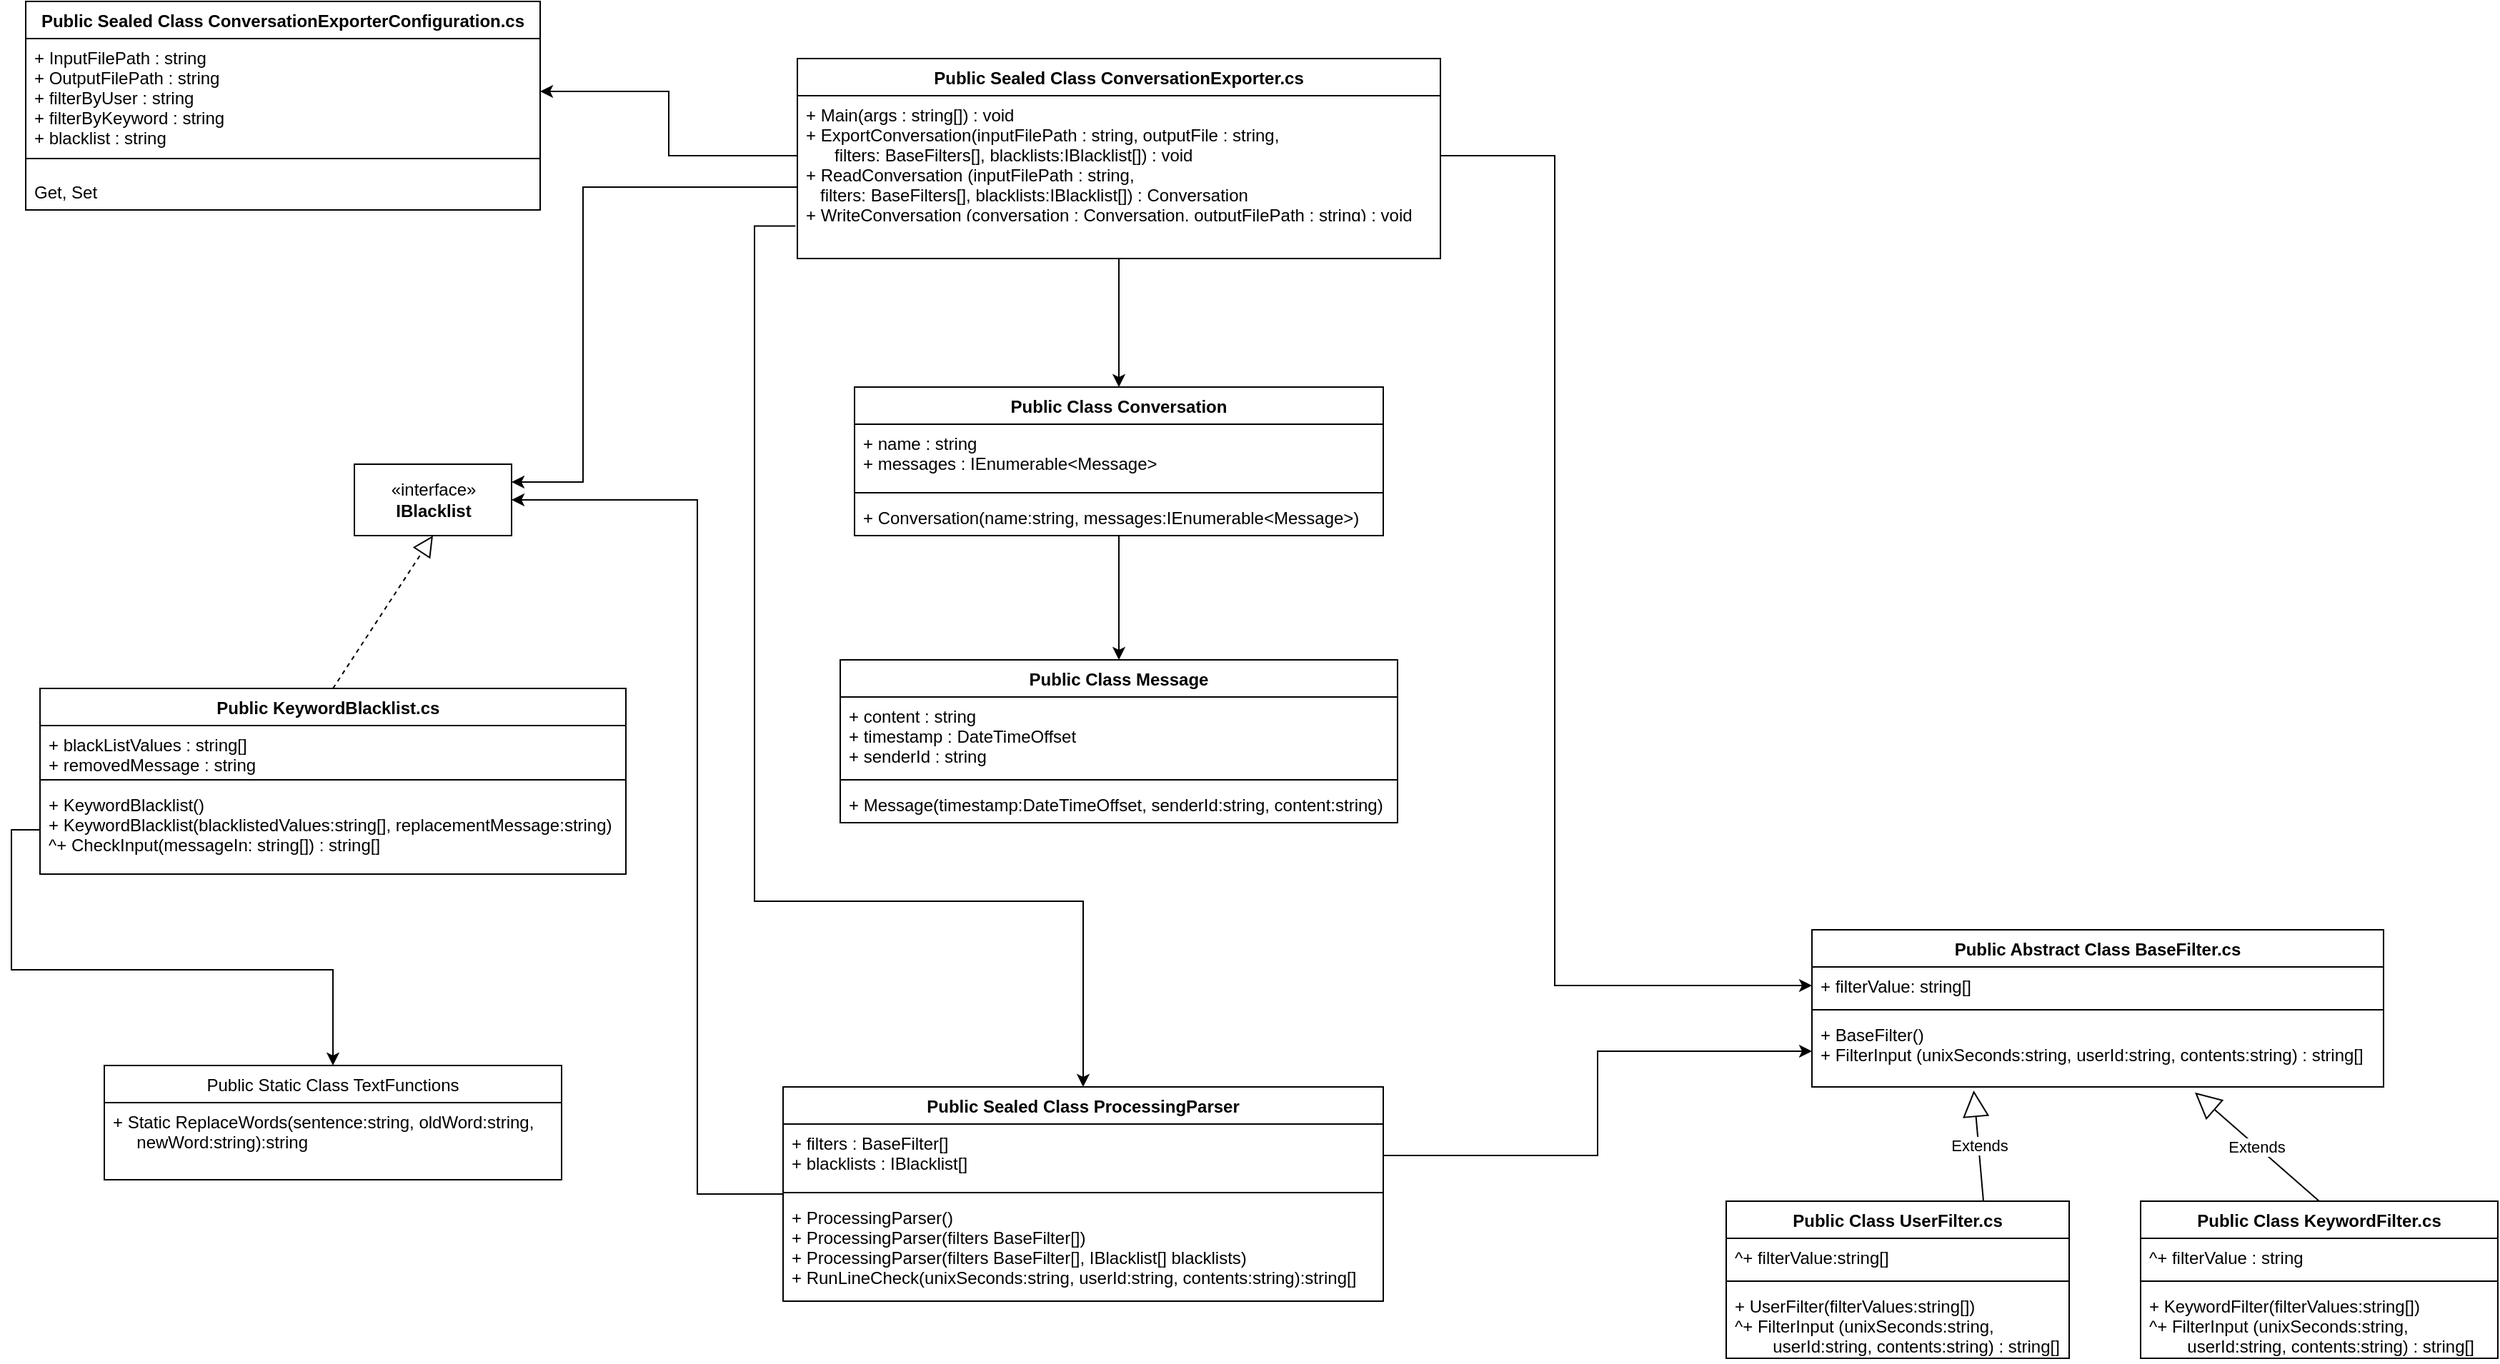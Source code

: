 <mxfile version="14.4.7" type="github">
  <diagram id="dT-BstXf9z1sqyS1aYiG" name="Page-1">
    <mxGraphModel dx="2112" dy="811" grid="1" gridSize="10" guides="1" tooltips="1" connect="1" arrows="1" fold="1" page="1" pageScale="1" pageWidth="1654" pageHeight="1169" math="0" shadow="0">
      <root>
        <mxCell id="0" />
        <mxCell id="1" parent="0" />
        <mxCell id="E0mVHZY5-Svg33htTyhM-1" value="Public Sealed Class ConversationExporterConfiguration.cs" style="swimlane;fontStyle=1;align=center;verticalAlign=top;childLayout=stackLayout;horizontal=1;startSize=26;horizontalStack=0;resizeParent=1;resizeParentMax=0;resizeLast=0;collapsible=1;marginBottom=0;" parent="1" vertex="1">
          <mxGeometry x="120" y="30" width="360" height="146" as="geometry" />
        </mxCell>
        <mxCell id="E0mVHZY5-Svg33htTyhM-2" value="+ InputFilePath : string&#xa;+ OutputFilePath : string&#xa;+ filterByUser : string&#xa;+ filterByKeyword : string&#xa;+ blacklist : string" style="text;strokeColor=none;fillColor=none;align=left;verticalAlign=top;spacingLeft=4;spacingRight=4;overflow=hidden;rotatable=0;points=[[0,0.5],[1,0.5]];portConstraint=eastwest;" parent="E0mVHZY5-Svg33htTyhM-1" vertex="1">
          <mxGeometry y="26" width="360" height="74" as="geometry" />
        </mxCell>
        <mxCell id="E0mVHZY5-Svg33htTyhM-3" value="" style="line;strokeWidth=1;fillColor=none;align=left;verticalAlign=middle;spacingTop=-1;spacingLeft=3;spacingRight=3;rotatable=0;labelPosition=right;points=[];portConstraint=eastwest;" parent="E0mVHZY5-Svg33htTyhM-1" vertex="1">
          <mxGeometry y="100" width="360" height="20" as="geometry" />
        </mxCell>
        <mxCell id="E0mVHZY5-Svg33htTyhM-4" value="Get, Set" style="text;strokeColor=none;fillColor=none;align=left;verticalAlign=top;spacingLeft=4;spacingRight=4;overflow=hidden;rotatable=0;points=[[0,0.5],[1,0.5]];portConstraint=eastwest;" parent="E0mVHZY5-Svg33htTyhM-1" vertex="1">
          <mxGeometry y="120" width="360" height="26" as="geometry" />
        </mxCell>
        <mxCell id="0P48gXg5jcKvVJu8oGB--47" style="edgeStyle=orthogonalEdgeStyle;rounded=0;orthogonalLoop=1;jettySize=auto;html=1;entryX=0.5;entryY=0;entryDx=0;entryDy=0;" parent="1" source="0P48gXg5jcKvVJu8oGB--1" target="0P48gXg5jcKvVJu8oGB--5" edge="1">
          <mxGeometry relative="1" as="geometry" />
        </mxCell>
        <mxCell id="GlFhxpqN5REVrIhfS1rC-1" style="edgeStyle=orthogonalEdgeStyle;rounded=0;orthogonalLoop=1;jettySize=auto;html=1;entryX=0.5;entryY=0;entryDx=0;entryDy=0;exitX=-0.003;exitY=1.087;exitDx=0;exitDy=0;exitPerimeter=0;" edge="1" parent="1" source="0P48gXg5jcKvVJu8oGB--4" target="ljQ4co_ca2o6-AypBJDi-1">
          <mxGeometry relative="1" as="geometry">
            <Array as="points">
              <mxPoint x="630" y="187" />
              <mxPoint x="630" y="660" />
              <mxPoint x="860" y="660" />
            </Array>
          </mxGeometry>
        </mxCell>
        <mxCell id="0P48gXg5jcKvVJu8oGB--1" value="Public Sealed Class ConversationExporter.cs" style="swimlane;fontStyle=1;align=center;verticalAlign=top;childLayout=stackLayout;horizontal=1;startSize=26;horizontalStack=0;resizeParent=1;resizeParentMax=0;resizeLast=0;collapsible=1;marginBottom=0;" parent="1" vertex="1">
          <mxGeometry x="660" y="70" width="450" height="140" as="geometry" />
        </mxCell>
        <mxCell id="0P48gXg5jcKvVJu8oGB--46" style="edgeStyle=orthogonalEdgeStyle;rounded=0;orthogonalLoop=1;jettySize=auto;html=1;entryX=0.5;entryY=0;entryDx=0;entryDy=0;" parent="1" source="0P48gXg5jcKvVJu8oGB--5" target="0P48gXg5jcKvVJu8oGB--9" edge="1">
          <mxGeometry relative="1" as="geometry" />
        </mxCell>
        <mxCell id="0P48gXg5jcKvVJu8oGB--5" value="Public Class Conversation" style="swimlane;fontStyle=1;align=center;verticalAlign=top;childLayout=stackLayout;horizontal=1;startSize=26;horizontalStack=0;resizeParent=1;resizeParentMax=0;resizeLast=0;collapsible=1;marginBottom=0;" parent="1" vertex="1">
          <mxGeometry x="700" y="300" width="370" height="104" as="geometry" />
        </mxCell>
        <mxCell id="0P48gXg5jcKvVJu8oGB--6" value="+ name : string&#xa;+ messages : IEnumerable&lt;Message&gt;" style="text;strokeColor=none;fillColor=none;align=left;verticalAlign=top;spacingLeft=4;spacingRight=4;overflow=hidden;rotatable=0;points=[[0,0.5],[1,0.5]];portConstraint=eastwest;" parent="0P48gXg5jcKvVJu8oGB--5" vertex="1">
          <mxGeometry y="26" width="370" height="44" as="geometry" />
        </mxCell>
        <mxCell id="0P48gXg5jcKvVJu8oGB--7" value="" style="line;strokeWidth=1;fillColor=none;align=left;verticalAlign=middle;spacingTop=-1;spacingLeft=3;spacingRight=3;rotatable=0;labelPosition=right;points=[];portConstraint=eastwest;" parent="0P48gXg5jcKvVJu8oGB--5" vertex="1">
          <mxGeometry y="70" width="370" height="8" as="geometry" />
        </mxCell>
        <mxCell id="0P48gXg5jcKvVJu8oGB--8" value="+ Conversation(name:string, messages:IEnumerable&lt;Message&gt;)" style="text;strokeColor=none;fillColor=none;align=left;verticalAlign=top;spacingLeft=4;spacingRight=4;overflow=hidden;rotatable=0;points=[[0,0.5],[1,0.5]];portConstraint=eastwest;" parent="0P48gXg5jcKvVJu8oGB--5" vertex="1">
          <mxGeometry y="78" width="370" height="26" as="geometry" />
        </mxCell>
        <mxCell id="0P48gXg5jcKvVJu8oGB--9" value="Public Class Message" style="swimlane;fontStyle=1;align=center;verticalAlign=top;childLayout=stackLayout;horizontal=1;startSize=26;horizontalStack=0;resizeParent=1;resizeParentMax=0;resizeLast=0;collapsible=1;marginBottom=0;" parent="1" vertex="1">
          <mxGeometry x="690" y="491" width="390" height="114" as="geometry" />
        </mxCell>
        <mxCell id="0P48gXg5jcKvVJu8oGB--10" value="+ content : string&#xa;+ timestamp : DateTimeOffset&#xa;+ senderId : string" style="text;strokeColor=none;fillColor=none;align=left;verticalAlign=top;spacingLeft=4;spacingRight=4;overflow=hidden;rotatable=0;points=[[0,0.5],[1,0.5]];portConstraint=eastwest;" parent="0P48gXg5jcKvVJu8oGB--9" vertex="1">
          <mxGeometry y="26" width="390" height="54" as="geometry" />
        </mxCell>
        <mxCell id="0P48gXg5jcKvVJu8oGB--11" value="" style="line;strokeWidth=1;fillColor=none;align=left;verticalAlign=middle;spacingTop=-1;spacingLeft=3;spacingRight=3;rotatable=0;labelPosition=right;points=[];portConstraint=eastwest;" parent="0P48gXg5jcKvVJu8oGB--9" vertex="1">
          <mxGeometry y="80" width="390" height="8" as="geometry" />
        </mxCell>
        <mxCell id="0P48gXg5jcKvVJu8oGB--12" value="+ Message(timestamp:DateTimeOffset, senderId:string, content:string)" style="text;strokeColor=none;fillColor=none;align=left;verticalAlign=top;spacingLeft=4;spacingRight=4;overflow=hidden;rotatable=0;points=[[0,0.5],[1,0.5]];portConstraint=eastwest;" parent="0P48gXg5jcKvVJu8oGB--9" vertex="1">
          <mxGeometry y="88" width="390" height="26" as="geometry" />
        </mxCell>
        <mxCell id="0P48gXg5jcKvVJu8oGB--17" style="edgeStyle=orthogonalEdgeStyle;rounded=0;orthogonalLoop=1;jettySize=auto;html=1;entryX=1;entryY=0.5;entryDx=0;entryDy=0;" parent="1" source="0P48gXg5jcKvVJu8oGB--4" target="E0mVHZY5-Svg33htTyhM-2" edge="1">
          <mxGeometry relative="1" as="geometry" />
        </mxCell>
        <mxCell id="0P48gXg5jcKvVJu8oGB--37" style="edgeStyle=orthogonalEdgeStyle;rounded=0;orthogonalLoop=1;jettySize=auto;html=1;entryX=0;entryY=0.5;entryDx=0;entryDy=0;" parent="1" source="0P48gXg5jcKvVJu8oGB--4" target="0P48gXg5jcKvVJu8oGB--19" edge="1">
          <mxGeometry relative="1" as="geometry">
            <Array as="points">
              <mxPoint x="1190" y="138" />
              <mxPoint x="1190" y="719" />
            </Array>
          </mxGeometry>
        </mxCell>
        <mxCell id="7J1g_ZGHI3lsgRINbCzh-3" style="edgeStyle=orthogonalEdgeStyle;rounded=0;orthogonalLoop=1;jettySize=auto;html=1;entryX=1;entryY=0.25;entryDx=0;entryDy=0;" parent="1" source="0P48gXg5jcKvVJu8oGB--4" target="7J1g_ZGHI3lsgRINbCzh-1" edge="1">
          <mxGeometry relative="1" as="geometry">
            <Array as="points">
              <mxPoint x="510" y="160" />
              <mxPoint x="510" y="367" />
            </Array>
          </mxGeometry>
        </mxCell>
        <mxCell id="0P48gXg5jcKvVJu8oGB--4" value="+ Main(args : string[]) : void&#xa;+ ExportConversation(inputFilePath : string, outputFile : string, &#xa;      filters: BaseFilters[], blacklists:IBlacklist[]) : void&#xa;+ ReadConversation (inputFilePath : string,&#xa;   filters: BaseFilters[], blacklists:IBlacklist[]) : Conversation&#xa;+ WriteConversation (conversation : Conversation, outputFilePath : string) : void" style="text;strokeColor=none;fillColor=none;align=left;verticalAlign=top;spacingLeft=4;spacingRight=4;overflow=hidden;rotatable=0;points=[[0,0.5],[1,0.5]];portConstraint=eastwest;" parent="1" vertex="1">
          <mxGeometry x="660" y="96" width="450" height="84" as="geometry" />
        </mxCell>
        <mxCell id="0P48gXg5jcKvVJu8oGB--18" value="Public Abstract Class BaseFilter.cs" style="swimlane;fontStyle=1;align=center;verticalAlign=top;childLayout=stackLayout;horizontal=1;startSize=26;horizontalStack=0;resizeParent=1;resizeParentMax=0;resizeLast=0;collapsible=1;marginBottom=0;" parent="1" vertex="1">
          <mxGeometry x="1370" y="680" width="400" height="110" as="geometry" />
        </mxCell>
        <mxCell id="0P48gXg5jcKvVJu8oGB--19" value="+ filterValue: string[]" style="text;strokeColor=none;fillColor=none;align=left;verticalAlign=top;spacingLeft=4;spacingRight=4;overflow=hidden;rotatable=0;points=[[0,0.5],[1,0.5]];portConstraint=eastwest;" parent="0P48gXg5jcKvVJu8oGB--18" vertex="1">
          <mxGeometry y="26" width="400" height="26" as="geometry" />
        </mxCell>
        <mxCell id="0P48gXg5jcKvVJu8oGB--20" value="" style="line;strokeWidth=1;fillColor=none;align=left;verticalAlign=middle;spacingTop=-1;spacingLeft=3;spacingRight=3;rotatable=0;labelPosition=right;points=[];portConstraint=eastwest;" parent="0P48gXg5jcKvVJu8oGB--18" vertex="1">
          <mxGeometry y="52" width="400" height="8" as="geometry" />
        </mxCell>
        <mxCell id="0P48gXg5jcKvVJu8oGB--21" value="+ BaseFilter()&#xa;+ FilterInput (unixSeconds:string, userId:string, contents:string) : string[]" style="text;strokeColor=none;fillColor=none;align=left;verticalAlign=top;spacingLeft=4;spacingRight=4;overflow=hidden;rotatable=0;points=[[0,0.5],[1,0.5]];portConstraint=eastwest;" parent="0P48gXg5jcKvVJu8oGB--18" vertex="1">
          <mxGeometry y="60" width="400" height="50" as="geometry" />
        </mxCell>
        <mxCell id="0P48gXg5jcKvVJu8oGB--22" value="Public Class UserFilter.cs" style="swimlane;fontStyle=1;align=center;verticalAlign=top;childLayout=stackLayout;horizontal=1;startSize=26;horizontalStack=0;resizeParent=1;resizeParentMax=0;resizeLast=0;collapsible=1;marginBottom=0;" parent="1" vertex="1">
          <mxGeometry x="1310" y="870" width="240" height="110" as="geometry" />
        </mxCell>
        <mxCell id="0P48gXg5jcKvVJu8oGB--23" value="^+ filterValue:string[]" style="text;strokeColor=none;fillColor=none;align=left;verticalAlign=top;spacingLeft=4;spacingRight=4;overflow=hidden;rotatable=0;points=[[0,0.5],[1,0.5]];portConstraint=eastwest;" parent="0P48gXg5jcKvVJu8oGB--22" vertex="1">
          <mxGeometry y="26" width="240" height="26" as="geometry" />
        </mxCell>
        <mxCell id="0P48gXg5jcKvVJu8oGB--24" value="" style="line;strokeWidth=1;fillColor=none;align=left;verticalAlign=middle;spacingTop=-1;spacingLeft=3;spacingRight=3;rotatable=0;labelPosition=right;points=[];portConstraint=eastwest;" parent="0P48gXg5jcKvVJu8oGB--22" vertex="1">
          <mxGeometry y="52" width="240" height="8" as="geometry" />
        </mxCell>
        <mxCell id="0P48gXg5jcKvVJu8oGB--25" value="+ UserFilter(filterValues:string[])&#xa;^+ FilterInput (unixSeconds:string, &#xa;        userId:string, contents:string) : string[]" style="text;strokeColor=none;fillColor=none;align=left;verticalAlign=top;spacingLeft=4;spacingRight=4;overflow=hidden;rotatable=0;points=[[0,0.5],[1,0.5]];portConstraint=eastwest;" parent="0P48gXg5jcKvVJu8oGB--22" vertex="1">
          <mxGeometry y="60" width="240" height="50" as="geometry" />
        </mxCell>
        <mxCell id="0P48gXg5jcKvVJu8oGB--28" value="Extends" style="endArrow=block;endSize=16;endFill=0;html=1;exitX=0.75;exitY=0;exitDx=0;exitDy=0;entryX=0.283;entryY=1.051;entryDx=0;entryDy=0;entryPerimeter=0;" parent="1" source="0P48gXg5jcKvVJu8oGB--22" target="0P48gXg5jcKvVJu8oGB--21" edge="1">
          <mxGeometry width="160" relative="1" as="geometry">
            <mxPoint x="1370" y="730" as="sourcePoint" />
            <mxPoint x="1530" y="730" as="targetPoint" />
            <Array as="points" />
          </mxGeometry>
        </mxCell>
        <mxCell id="0P48gXg5jcKvVJu8oGB--29" value="Public Class KeywordFilter.cs" style="swimlane;fontStyle=1;align=center;verticalAlign=top;childLayout=stackLayout;horizontal=1;startSize=26;horizontalStack=0;resizeParent=1;resizeParentMax=0;resizeLast=0;collapsible=1;marginBottom=0;" parent="1" vertex="1">
          <mxGeometry x="1600" y="870" width="250" height="110" as="geometry" />
        </mxCell>
        <mxCell id="0P48gXg5jcKvVJu8oGB--30" value="^+ filterValue : string" style="text;strokeColor=none;fillColor=none;align=left;verticalAlign=top;spacingLeft=4;spacingRight=4;overflow=hidden;rotatable=0;points=[[0,0.5],[1,0.5]];portConstraint=eastwest;" parent="0P48gXg5jcKvVJu8oGB--29" vertex="1">
          <mxGeometry y="26" width="250" height="26" as="geometry" />
        </mxCell>
        <mxCell id="0P48gXg5jcKvVJu8oGB--31" value="" style="line;strokeWidth=1;fillColor=none;align=left;verticalAlign=middle;spacingTop=-1;spacingLeft=3;spacingRight=3;rotatable=0;labelPosition=right;points=[];portConstraint=eastwest;" parent="0P48gXg5jcKvVJu8oGB--29" vertex="1">
          <mxGeometry y="52" width="250" height="8" as="geometry" />
        </mxCell>
        <mxCell id="0P48gXg5jcKvVJu8oGB--32" value="+ KeywordFilter(filterValues:string[])&#xa;^+ FilterInput (unixSeconds:string, &#xa;        userId:string, contents:string) : string[]" style="text;strokeColor=none;fillColor=none;align=left;verticalAlign=top;spacingLeft=4;spacingRight=4;overflow=hidden;rotatable=0;points=[[0,0.5],[1,0.5]];portConstraint=eastwest;" parent="0P48gXg5jcKvVJu8oGB--29" vertex="1">
          <mxGeometry y="60" width="250" height="50" as="geometry" />
        </mxCell>
        <mxCell id="0P48gXg5jcKvVJu8oGB--33" value="Extends" style="endArrow=block;endSize=16;endFill=0;html=1;entryX=0.67;entryY=1.077;entryDx=0;entryDy=0;exitX=0.5;exitY=0;exitDx=0;exitDy=0;entryPerimeter=0;" parent="1" source="0P48gXg5jcKvVJu8oGB--29" target="0P48gXg5jcKvVJu8oGB--21" edge="1">
          <mxGeometry width="160" relative="1" as="geometry">
            <mxPoint x="1440" y="640" as="sourcePoint" />
            <mxPoint x="1600" y="640" as="targetPoint" />
            <Array as="points" />
          </mxGeometry>
        </mxCell>
        <mxCell id="0P48gXg5jcKvVJu8oGB--39" value="Public KeywordBlacklist.cs  " style="swimlane;fontStyle=1;align=center;verticalAlign=top;childLayout=stackLayout;horizontal=1;startSize=26;horizontalStack=0;resizeParent=1;resizeParentMax=0;resizeLast=0;collapsible=1;marginBottom=0;" parent="1" vertex="1">
          <mxGeometry x="130" y="511" width="410" height="130" as="geometry" />
        </mxCell>
        <mxCell id="0P48gXg5jcKvVJu8oGB--40" value="+ blackListValues : string[]&#xa;+ removedMessage : string" style="text;strokeColor=none;fillColor=none;align=left;verticalAlign=top;spacingLeft=4;spacingRight=4;overflow=hidden;rotatable=0;points=[[0,0.5],[1,0.5]];portConstraint=eastwest;" parent="0P48gXg5jcKvVJu8oGB--39" vertex="1">
          <mxGeometry y="26" width="410" height="34" as="geometry" />
        </mxCell>
        <mxCell id="0P48gXg5jcKvVJu8oGB--41" value="" style="line;strokeWidth=1;fillColor=none;align=left;verticalAlign=middle;spacingTop=-1;spacingLeft=3;spacingRight=3;rotatable=0;labelPosition=right;points=[];portConstraint=eastwest;" parent="0P48gXg5jcKvVJu8oGB--39" vertex="1">
          <mxGeometry y="60" width="410" height="8" as="geometry" />
        </mxCell>
        <mxCell id="0P48gXg5jcKvVJu8oGB--42" value="+ KeywordBlacklist()&#xa;+ KeywordBlacklist(blacklistedValues:string[], replacementMessage:string)&#xa;^+ CheckInput(messageIn: string[]) : string[]" style="text;strokeColor=none;fillColor=none;align=left;verticalAlign=top;spacingLeft=4;spacingRight=4;overflow=hidden;rotatable=0;points=[[0,0.5],[1,0.5]];portConstraint=eastwest;" parent="0P48gXg5jcKvVJu8oGB--39" vertex="1">
          <mxGeometry y="68" width="410" height="62" as="geometry" />
        </mxCell>
        <mxCell id="7J1g_ZGHI3lsgRINbCzh-1" value="«interface»&lt;br&gt;&lt;b&gt;IBlacklist&lt;/b&gt;" style="html=1;" parent="1" vertex="1">
          <mxGeometry x="350" y="354" width="110" height="50" as="geometry" />
        </mxCell>
        <mxCell id="7J1g_ZGHI3lsgRINbCzh-4" value="" style="endArrow=block;dashed=1;endFill=0;endSize=12;html=1;entryX=0.5;entryY=1;entryDx=0;entryDy=0;exitX=0.5;exitY=0;exitDx=0;exitDy=0;" parent="1" source="0P48gXg5jcKvVJu8oGB--39" target="7J1g_ZGHI3lsgRINbCzh-1" edge="1">
          <mxGeometry width="160" relative="1" as="geometry">
            <mxPoint x="180" y="480" as="sourcePoint" />
            <mxPoint x="340" y="480" as="targetPoint" />
          </mxGeometry>
        </mxCell>
        <mxCell id="GlFhxpqN5REVrIhfS1rC-3" style="edgeStyle=orthogonalEdgeStyle;rounded=0;orthogonalLoop=1;jettySize=auto;html=1;entryX=1;entryY=0.5;entryDx=0;entryDy=0;" edge="1" parent="1" source="ljQ4co_ca2o6-AypBJDi-1" target="7J1g_ZGHI3lsgRINbCzh-1">
          <mxGeometry relative="1" as="geometry">
            <Array as="points">
              <mxPoint x="590" y="865" />
              <mxPoint x="590" y="379" />
            </Array>
          </mxGeometry>
        </mxCell>
        <mxCell id="ljQ4co_ca2o6-AypBJDi-1" value="Public Sealed Class ProcessingParser" style="swimlane;fontStyle=1;align=center;verticalAlign=top;childLayout=stackLayout;horizontal=1;startSize=26;horizontalStack=0;resizeParent=1;resizeParentMax=0;resizeLast=0;collapsible=1;marginBottom=0;" parent="1" vertex="1">
          <mxGeometry x="650" y="790" width="420" height="150" as="geometry" />
        </mxCell>
        <mxCell id="ljQ4co_ca2o6-AypBJDi-2" value="+ filters : BaseFilter[]&#xa;+ blacklists : IBlacklist[]" style="text;strokeColor=none;fillColor=none;align=left;verticalAlign=top;spacingLeft=4;spacingRight=4;overflow=hidden;rotatable=0;points=[[0,0.5],[1,0.5]];portConstraint=eastwest;" parent="ljQ4co_ca2o6-AypBJDi-1" vertex="1">
          <mxGeometry y="26" width="420" height="44" as="geometry" />
        </mxCell>
        <mxCell id="ljQ4co_ca2o6-AypBJDi-3" value="" style="line;strokeWidth=1;fillColor=none;align=left;verticalAlign=middle;spacingTop=-1;spacingLeft=3;spacingRight=3;rotatable=0;labelPosition=right;points=[];portConstraint=eastwest;" parent="ljQ4co_ca2o6-AypBJDi-1" vertex="1">
          <mxGeometry y="70" width="420" height="8" as="geometry" />
        </mxCell>
        <mxCell id="ljQ4co_ca2o6-AypBJDi-4" value="+ ProcessingParser()&#xa;+ ProcessingParser(filters BaseFilter[])&#xa;+ ProcessingParser(filters BaseFilter[], IBlacklist[] blacklists)&#xa;+ RunLineCheck(unixSeconds:string, userId:string, contents:string):string[]" style="text;strokeColor=none;fillColor=none;align=left;verticalAlign=top;spacingLeft=4;spacingRight=4;overflow=hidden;rotatable=0;points=[[0,0.5],[1,0.5]];portConstraint=eastwest;" parent="ljQ4co_ca2o6-AypBJDi-1" vertex="1">
          <mxGeometry y="78" width="420" height="72" as="geometry" />
        </mxCell>
        <mxCell id="ljQ4co_ca2o6-AypBJDi-5" value="Public Static Class TextFunctions" style="swimlane;fontStyle=0;childLayout=stackLayout;horizontal=1;startSize=26;fillColor=none;horizontalStack=0;resizeParent=1;resizeParentMax=0;resizeLast=0;collapsible=1;marginBottom=0;" parent="1" vertex="1">
          <mxGeometry x="175" y="775" width="320" height="80" as="geometry" />
        </mxCell>
        <mxCell id="ljQ4co_ca2o6-AypBJDi-8" value="+ Static ReplaceWords(sentence:string, oldWord:string,&#xa;     newWord:string):string" style="text;strokeColor=none;fillColor=none;align=left;verticalAlign=top;spacingLeft=4;spacingRight=4;overflow=hidden;rotatable=0;points=[[0,0.5],[1,0.5]];portConstraint=eastwest;" parent="ljQ4co_ca2o6-AypBJDi-5" vertex="1">
          <mxGeometry y="26" width="320" height="54" as="geometry" />
        </mxCell>
        <mxCell id="GlFhxpqN5REVrIhfS1rC-2" style="edgeStyle=orthogonalEdgeStyle;rounded=0;orthogonalLoop=1;jettySize=auto;html=1;exitX=0;exitY=0.5;exitDx=0;exitDy=0;entryX=0.5;entryY=0;entryDx=0;entryDy=0;" edge="1" parent="1" source="0P48gXg5jcKvVJu8oGB--42" target="ljQ4co_ca2o6-AypBJDi-5">
          <mxGeometry relative="1" as="geometry" />
        </mxCell>
        <mxCell id="GlFhxpqN5REVrIhfS1rC-4" style="edgeStyle=orthogonalEdgeStyle;rounded=0;orthogonalLoop=1;jettySize=auto;html=1;entryX=0;entryY=0.5;entryDx=0;entryDy=0;" edge="1" parent="1" source="ljQ4co_ca2o6-AypBJDi-2" target="0P48gXg5jcKvVJu8oGB--21">
          <mxGeometry relative="1" as="geometry">
            <Array as="points">
              <mxPoint x="1220" y="838" />
              <mxPoint x="1220" y="765" />
            </Array>
          </mxGeometry>
        </mxCell>
      </root>
    </mxGraphModel>
  </diagram>
</mxfile>
